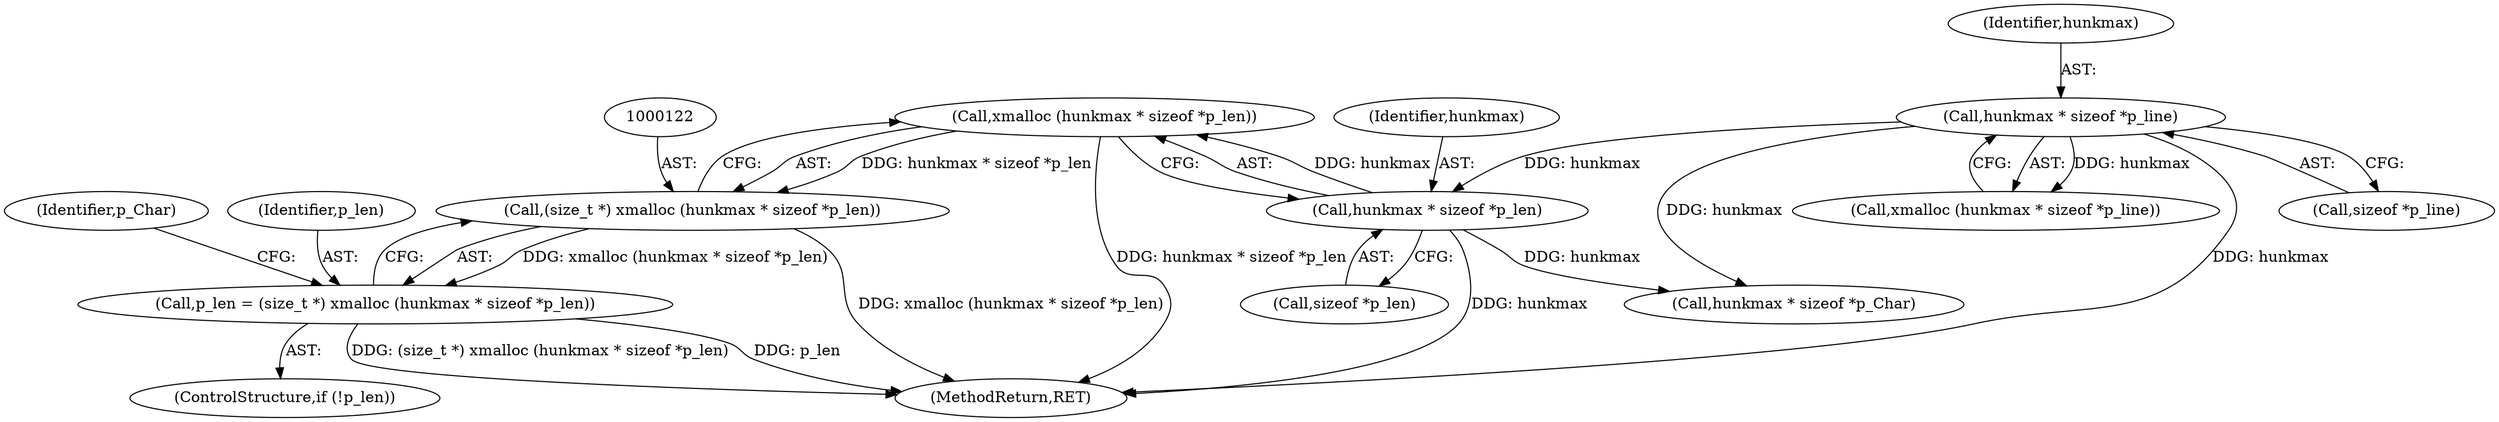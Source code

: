 digraph "0_savannah_0c08d7a902c6fdd49b704623a12d8d672ef18944_1@API" {
"1000123" [label="(Call,xmalloc (hunkmax * sizeof *p_len))"];
"1000124" [label="(Call,hunkmax * sizeof *p_len)"];
"1000111" [label="(Call,hunkmax * sizeof *p_line)"];
"1000121" [label="(Call,(size_t *) xmalloc (hunkmax * sizeof *p_len))"];
"1000119" [label="(Call,p_len = (size_t *) xmalloc (hunkmax * sizeof *p_len))"];
"1000116" [label="(ControlStructure,if (!p_len))"];
"1000135" [label="(Call,hunkmax * sizeof *p_Char)"];
"1000112" [label="(Identifier,hunkmax)"];
"1000126" [label="(Call,sizeof *p_len)"];
"1000123" [label="(Call,xmalloc (hunkmax * sizeof *p_len))"];
"1000124" [label="(Call,hunkmax * sizeof *p_len)"];
"1000111" [label="(Call,hunkmax * sizeof *p_line)"];
"1000110" [label="(Call,xmalloc (hunkmax * sizeof *p_line))"];
"1000121" [label="(Call,(size_t *) xmalloc (hunkmax * sizeof *p_len))"];
"1000131" [label="(Identifier,p_Char)"];
"1000140" [label="(MethodReturn,RET)"];
"1000125" [label="(Identifier,hunkmax)"];
"1000113" [label="(Call,sizeof *p_line)"];
"1000119" [label="(Call,p_len = (size_t *) xmalloc (hunkmax * sizeof *p_len))"];
"1000120" [label="(Identifier,p_len)"];
"1000123" -> "1000121"  [label="AST: "];
"1000123" -> "1000124"  [label="CFG: "];
"1000124" -> "1000123"  [label="AST: "];
"1000121" -> "1000123"  [label="CFG: "];
"1000123" -> "1000140"  [label="DDG: hunkmax * sizeof *p_len"];
"1000123" -> "1000121"  [label="DDG: hunkmax * sizeof *p_len"];
"1000124" -> "1000123"  [label="DDG: hunkmax"];
"1000124" -> "1000126"  [label="CFG: "];
"1000125" -> "1000124"  [label="AST: "];
"1000126" -> "1000124"  [label="AST: "];
"1000124" -> "1000140"  [label="DDG: hunkmax"];
"1000111" -> "1000124"  [label="DDG: hunkmax"];
"1000124" -> "1000135"  [label="DDG: hunkmax"];
"1000111" -> "1000110"  [label="AST: "];
"1000111" -> "1000113"  [label="CFG: "];
"1000112" -> "1000111"  [label="AST: "];
"1000113" -> "1000111"  [label="AST: "];
"1000110" -> "1000111"  [label="CFG: "];
"1000111" -> "1000140"  [label="DDG: hunkmax"];
"1000111" -> "1000110"  [label="DDG: hunkmax"];
"1000111" -> "1000135"  [label="DDG: hunkmax"];
"1000121" -> "1000119"  [label="AST: "];
"1000122" -> "1000121"  [label="AST: "];
"1000119" -> "1000121"  [label="CFG: "];
"1000121" -> "1000140"  [label="DDG: xmalloc (hunkmax * sizeof *p_len)"];
"1000121" -> "1000119"  [label="DDG: xmalloc (hunkmax * sizeof *p_len)"];
"1000119" -> "1000116"  [label="AST: "];
"1000120" -> "1000119"  [label="AST: "];
"1000131" -> "1000119"  [label="CFG: "];
"1000119" -> "1000140"  [label="DDG: (size_t *) xmalloc (hunkmax * sizeof *p_len)"];
"1000119" -> "1000140"  [label="DDG: p_len"];
}
